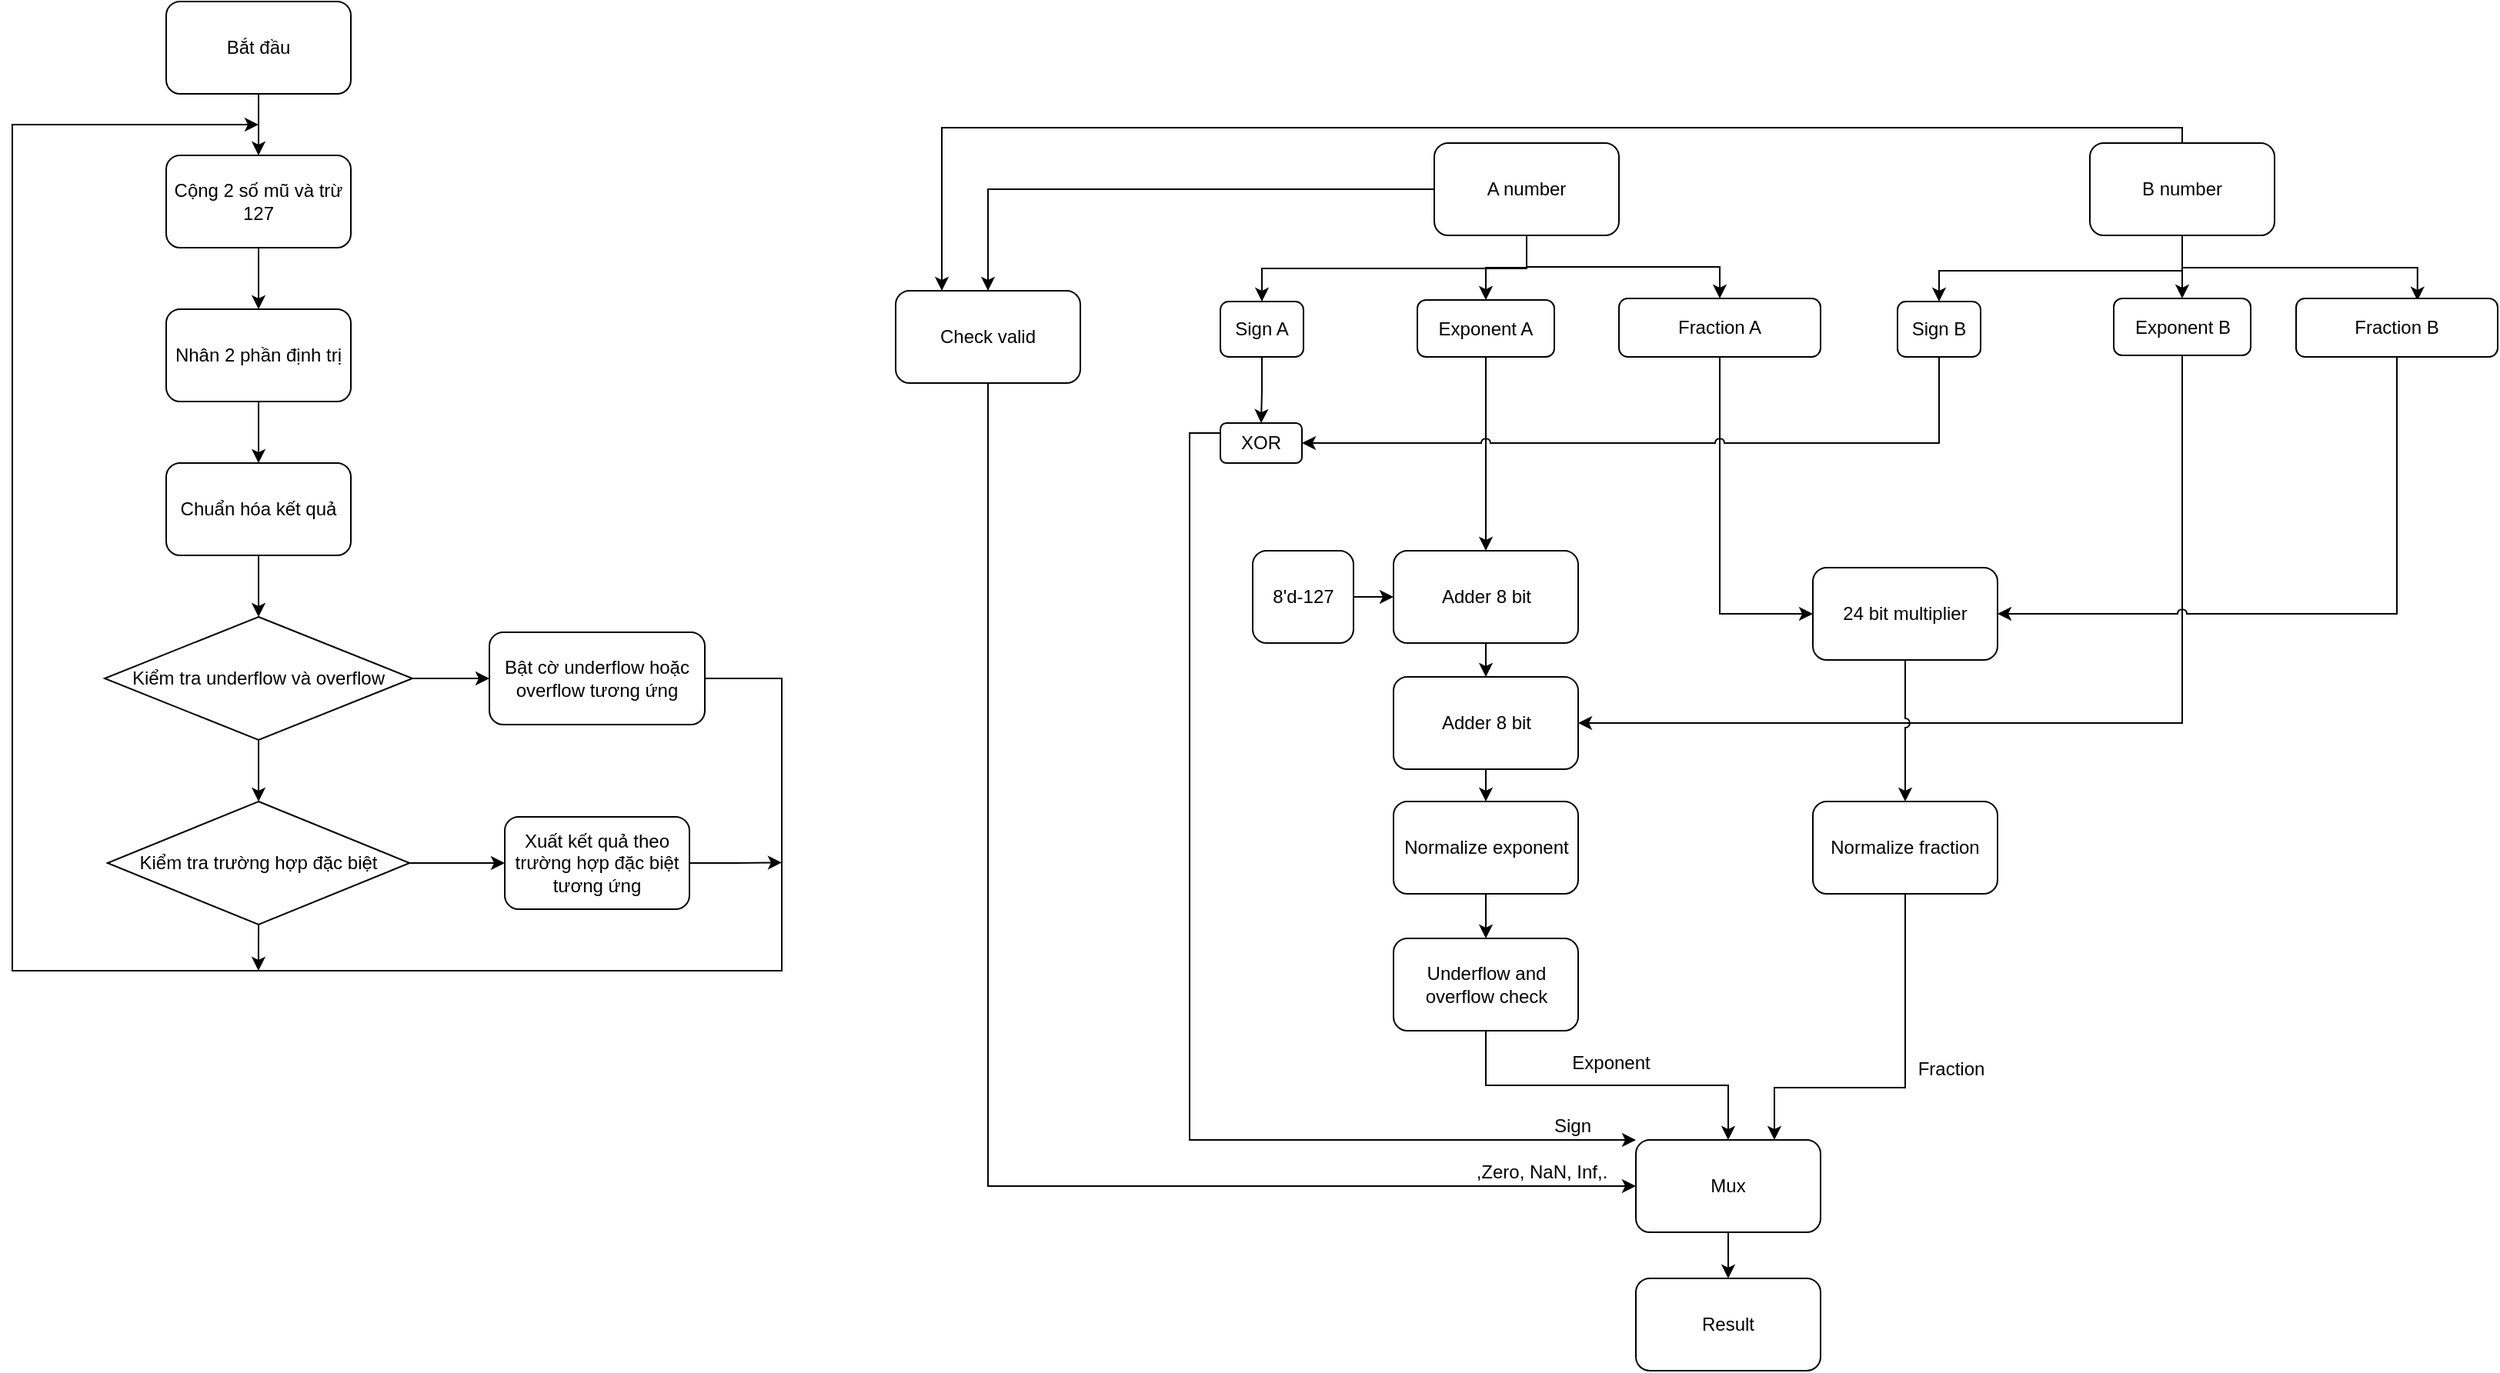 <mxfile version="15.8.6" type="github">
  <diagram id="RJO8PuPAGNzROMasVjRf" name="Page-1">
    <mxGraphModel dx="1662" dy="913" grid="0" gridSize="10" guides="1" tooltips="1" connect="1" arrows="1" fold="1" page="1" pageScale="1" pageWidth="3300" pageHeight="4681" math="0" shadow="0">
      <root>
        <mxCell id="0" />
        <mxCell id="1" parent="0" />
        <mxCell id="YzzIFXypt7FN9Ieh2y_I-5" style="edgeStyle=orthogonalEdgeStyle;rounded=0;orthogonalLoop=1;jettySize=auto;html=1;exitX=0.5;exitY=1;exitDx=0;exitDy=0;entryX=0.5;entryY=0;entryDx=0;entryDy=0;" edge="1" parent="1" source="ltvV7gkaToOBS2ahcZOb-1" target="ltvV7gkaToOBS2ahcZOb-2">
          <mxGeometry relative="1" as="geometry" />
        </mxCell>
        <mxCell id="ltvV7gkaToOBS2ahcZOb-1" value="Bắt đầu" style="rounded=1;whiteSpace=wrap;html=1;" parent="1" vertex="1">
          <mxGeometry x="400" y="140" width="120" height="60" as="geometry" />
        </mxCell>
        <mxCell id="YzzIFXypt7FN9Ieh2y_I-6" style="edgeStyle=orthogonalEdgeStyle;rounded=0;orthogonalLoop=1;jettySize=auto;html=1;exitX=0.5;exitY=1;exitDx=0;exitDy=0;entryX=0.5;entryY=0;entryDx=0;entryDy=0;" edge="1" parent="1" source="ltvV7gkaToOBS2ahcZOb-2" target="ltvV7gkaToOBS2ahcZOb-3">
          <mxGeometry relative="1" as="geometry" />
        </mxCell>
        <mxCell id="ltvV7gkaToOBS2ahcZOb-2" value="Cộng 2 số mũ và trừ 127" style="rounded=1;whiteSpace=wrap;html=1;" parent="1" vertex="1">
          <mxGeometry x="400" y="240" width="120" height="60" as="geometry" />
        </mxCell>
        <mxCell id="YzzIFXypt7FN9Ieh2y_I-7" style="edgeStyle=orthogonalEdgeStyle;rounded=0;orthogonalLoop=1;jettySize=auto;html=1;exitX=0.5;exitY=1;exitDx=0;exitDy=0;entryX=0.5;entryY=0;entryDx=0;entryDy=0;" edge="1" parent="1" source="ltvV7gkaToOBS2ahcZOb-3" target="ltvV7gkaToOBS2ahcZOb-4">
          <mxGeometry relative="1" as="geometry" />
        </mxCell>
        <mxCell id="ltvV7gkaToOBS2ahcZOb-3" value="Nhân 2 phần định trị" style="rounded=1;whiteSpace=wrap;html=1;" parent="1" vertex="1">
          <mxGeometry x="400" y="340" width="120" height="60" as="geometry" />
        </mxCell>
        <mxCell id="YzzIFXypt7FN9Ieh2y_I-8" style="edgeStyle=orthogonalEdgeStyle;rounded=0;orthogonalLoop=1;jettySize=auto;html=1;exitX=0.5;exitY=1;exitDx=0;exitDy=0;" edge="1" parent="1" source="ltvV7gkaToOBS2ahcZOb-4" target="YzzIFXypt7FN9Ieh2y_I-1">
          <mxGeometry relative="1" as="geometry" />
        </mxCell>
        <mxCell id="ltvV7gkaToOBS2ahcZOb-4" value="Chuẩn hóa kết quả&lt;br&gt;" style="rounded=1;whiteSpace=wrap;html=1;" parent="1" vertex="1">
          <mxGeometry x="400" y="440" width="120" height="60" as="geometry" />
        </mxCell>
        <mxCell id="YzzIFXypt7FN9Ieh2y_I-9" style="edgeStyle=orthogonalEdgeStyle;rounded=0;orthogonalLoop=1;jettySize=auto;html=1;exitX=0.5;exitY=1;exitDx=0;exitDy=0;entryX=0.5;entryY=0;entryDx=0;entryDy=0;" edge="1" parent="1" source="YzzIFXypt7FN9Ieh2y_I-1" target="YzzIFXypt7FN9Ieh2y_I-3">
          <mxGeometry relative="1" as="geometry" />
        </mxCell>
        <mxCell id="YzzIFXypt7FN9Ieh2y_I-10" style="edgeStyle=orthogonalEdgeStyle;rounded=0;orthogonalLoop=1;jettySize=auto;html=1;exitX=1;exitY=0.5;exitDx=0;exitDy=0;entryX=0;entryY=0.5;entryDx=0;entryDy=0;" edge="1" parent="1" source="YzzIFXypt7FN9Ieh2y_I-1" target="YzzIFXypt7FN9Ieh2y_I-2">
          <mxGeometry relative="1" as="geometry" />
        </mxCell>
        <mxCell id="YzzIFXypt7FN9Ieh2y_I-1" value="Kiểm tra underflow và overflow" style="rhombus;whiteSpace=wrap;html=1;" vertex="1" parent="1">
          <mxGeometry x="360" y="540" width="200" height="80" as="geometry" />
        </mxCell>
        <mxCell id="YzzIFXypt7FN9Ieh2y_I-2" value="Bật cờ underflow hoặc overflow tương ứng" style="rounded=1;whiteSpace=wrap;html=1;" vertex="1" parent="1">
          <mxGeometry x="610" y="550" width="140" height="60" as="geometry" />
        </mxCell>
        <mxCell id="YzzIFXypt7FN9Ieh2y_I-11" style="edgeStyle=orthogonalEdgeStyle;rounded=0;orthogonalLoop=1;jettySize=auto;html=1;exitX=1;exitY=0.5;exitDx=0;exitDy=0;entryX=0;entryY=0.5;entryDx=0;entryDy=0;" edge="1" parent="1" source="YzzIFXypt7FN9Ieh2y_I-3" target="YzzIFXypt7FN9Ieh2y_I-4">
          <mxGeometry relative="1" as="geometry" />
        </mxCell>
        <mxCell id="YzzIFXypt7FN9Ieh2y_I-17" style="edgeStyle=orthogonalEdgeStyle;rounded=0;orthogonalLoop=1;jettySize=auto;html=1;exitX=0.5;exitY=1;exitDx=0;exitDy=0;" edge="1" parent="1" source="YzzIFXypt7FN9Ieh2y_I-3">
          <mxGeometry relative="1" as="geometry">
            <mxPoint x="459.941" y="770" as="targetPoint" />
          </mxGeometry>
        </mxCell>
        <mxCell id="YzzIFXypt7FN9Ieh2y_I-3" value="&lt;span&gt;Kiểm tra trường hợp đặc biệt&lt;/span&gt;" style="rhombus;whiteSpace=wrap;html=1;" vertex="1" parent="1">
          <mxGeometry x="361.88" y="660" width="196.25" height="80" as="geometry" />
        </mxCell>
        <mxCell id="YzzIFXypt7FN9Ieh2y_I-15" style="edgeStyle=orthogonalEdgeStyle;rounded=0;orthogonalLoop=1;jettySize=auto;html=1;exitX=1;exitY=0.5;exitDx=0;exitDy=0;" edge="1" parent="1" source="YzzIFXypt7FN9Ieh2y_I-4">
          <mxGeometry relative="1" as="geometry">
            <mxPoint x="800" y="699.706" as="targetPoint" />
          </mxGeometry>
        </mxCell>
        <mxCell id="YzzIFXypt7FN9Ieh2y_I-4" value="Xuất kết quả theo trường hợp đặc biệt tương ứng" style="rounded=1;whiteSpace=wrap;html=1;" vertex="1" parent="1">
          <mxGeometry x="620" y="670" width="120" height="60" as="geometry" />
        </mxCell>
        <mxCell id="YzzIFXypt7FN9Ieh2y_I-14" value="" style="endArrow=classic;html=1;rounded=0;exitX=1;exitY=0.5;exitDx=0;exitDy=0;" edge="1" parent="1" source="YzzIFXypt7FN9Ieh2y_I-2">
          <mxGeometry width="50" height="50" relative="1" as="geometry">
            <mxPoint x="780" y="500" as="sourcePoint" />
            <mxPoint x="460" y="220" as="targetPoint" />
            <Array as="points">
              <mxPoint x="800" y="580" />
              <mxPoint x="800" y="770" />
              <mxPoint x="300" y="770" />
              <mxPoint x="300" y="220" />
            </Array>
          </mxGeometry>
        </mxCell>
        <mxCell id="YzzIFXypt7FN9Ieh2y_I-38" style="edgeStyle=orthogonalEdgeStyle;rounded=0;jumpStyle=arc;orthogonalLoop=1;jettySize=auto;html=1;exitX=0;exitY=0.5;exitDx=0;exitDy=0;entryX=0.5;entryY=0;entryDx=0;entryDy=0;" edge="1" parent="1" source="YzzIFXypt7FN9Ieh2y_I-18" target="YzzIFXypt7FN9Ieh2y_I-37">
          <mxGeometry relative="1" as="geometry" />
        </mxCell>
        <mxCell id="YzzIFXypt7FN9Ieh2y_I-46" style="edgeStyle=orthogonalEdgeStyle;rounded=0;jumpStyle=arc;orthogonalLoop=1;jettySize=auto;html=1;exitX=0.5;exitY=1;exitDx=0;exitDy=0;entryX=0.5;entryY=0;entryDx=0;entryDy=0;" edge="1" parent="1" source="YzzIFXypt7FN9Ieh2y_I-18" target="YzzIFXypt7FN9Ieh2y_I-20">
          <mxGeometry relative="1" as="geometry" />
        </mxCell>
        <mxCell id="YzzIFXypt7FN9Ieh2y_I-47" style="edgeStyle=orthogonalEdgeStyle;rounded=0;jumpStyle=arc;orthogonalLoop=1;jettySize=auto;html=1;exitX=0.5;exitY=1;exitDx=0;exitDy=0;" edge="1" parent="1" source="YzzIFXypt7FN9Ieh2y_I-18" target="YzzIFXypt7FN9Ieh2y_I-21">
          <mxGeometry relative="1" as="geometry" />
        </mxCell>
        <mxCell id="YzzIFXypt7FN9Ieh2y_I-48" style="edgeStyle=orthogonalEdgeStyle;rounded=0;jumpStyle=arc;orthogonalLoop=1;jettySize=auto;html=1;exitX=0.5;exitY=1;exitDx=0;exitDy=0;" edge="1" parent="1" source="YzzIFXypt7FN9Ieh2y_I-18" target="YzzIFXypt7FN9Ieh2y_I-22">
          <mxGeometry relative="1" as="geometry" />
        </mxCell>
        <mxCell id="YzzIFXypt7FN9Ieh2y_I-18" value="A number" style="rounded=1;whiteSpace=wrap;html=1;" vertex="1" parent="1">
          <mxGeometry x="1224" y="232" width="120" height="60" as="geometry" />
        </mxCell>
        <mxCell id="YzzIFXypt7FN9Ieh2y_I-40" style="edgeStyle=orthogonalEdgeStyle;rounded=0;jumpStyle=arc;orthogonalLoop=1;jettySize=auto;html=1;exitX=0.5;exitY=0;exitDx=0;exitDy=0;entryX=0.25;entryY=0;entryDx=0;entryDy=0;" edge="1" parent="1" source="YzzIFXypt7FN9Ieh2y_I-19" target="YzzIFXypt7FN9Ieh2y_I-37">
          <mxGeometry relative="1" as="geometry">
            <Array as="points">
              <mxPoint x="1710" y="222" />
              <mxPoint x="904" y="222" />
            </Array>
          </mxGeometry>
        </mxCell>
        <mxCell id="YzzIFXypt7FN9Ieh2y_I-49" style="edgeStyle=orthogonalEdgeStyle;rounded=0;jumpStyle=arc;orthogonalLoop=1;jettySize=auto;html=1;exitX=0.5;exitY=1;exitDx=0;exitDy=0;entryX=0.5;entryY=0;entryDx=0;entryDy=0;" edge="1" parent="1" source="YzzIFXypt7FN9Ieh2y_I-19" target="YzzIFXypt7FN9Ieh2y_I-23">
          <mxGeometry relative="1" as="geometry">
            <Array as="points">
              <mxPoint x="1710" y="315" />
              <mxPoint x="1552" y="315" />
            </Array>
          </mxGeometry>
        </mxCell>
        <mxCell id="YzzIFXypt7FN9Ieh2y_I-51" style="edgeStyle=orthogonalEdgeStyle;rounded=0;jumpStyle=arc;orthogonalLoop=1;jettySize=auto;html=1;exitX=0.5;exitY=1;exitDx=0;exitDy=0;" edge="1" parent="1" source="YzzIFXypt7FN9Ieh2y_I-19" target="YzzIFXypt7FN9Ieh2y_I-24">
          <mxGeometry relative="1" as="geometry" />
        </mxCell>
        <mxCell id="YzzIFXypt7FN9Ieh2y_I-52" style="edgeStyle=orthogonalEdgeStyle;rounded=0;jumpStyle=arc;orthogonalLoop=1;jettySize=auto;html=1;exitX=0.5;exitY=1;exitDx=0;exitDy=0;entryX=0.602;entryY=0.037;entryDx=0;entryDy=0;entryPerimeter=0;" edge="1" parent="1" source="YzzIFXypt7FN9Ieh2y_I-19" target="YzzIFXypt7FN9Ieh2y_I-25">
          <mxGeometry relative="1" as="geometry">
            <Array as="points">
              <mxPoint x="1710" y="313" />
              <mxPoint x="1863" y="313" />
            </Array>
          </mxGeometry>
        </mxCell>
        <mxCell id="YzzIFXypt7FN9Ieh2y_I-19" value="B number" style="rounded=1;whiteSpace=wrap;html=1;" vertex="1" parent="1">
          <mxGeometry x="1650" y="232" width="120" height="60" as="geometry" />
        </mxCell>
        <mxCell id="YzzIFXypt7FN9Ieh2y_I-27" style="edgeStyle=orthogonalEdgeStyle;rounded=0;orthogonalLoop=1;jettySize=auto;html=1;exitX=0.5;exitY=1;exitDx=0;exitDy=0;entryX=0.5;entryY=0;entryDx=0;entryDy=0;" edge="1" parent="1" source="YzzIFXypt7FN9Ieh2y_I-20" target="YzzIFXypt7FN9Ieh2y_I-26">
          <mxGeometry relative="1" as="geometry" />
        </mxCell>
        <mxCell id="YzzIFXypt7FN9Ieh2y_I-20" value="Sign A" style="rounded=1;whiteSpace=wrap;html=1;" vertex="1" parent="1">
          <mxGeometry x="1085" y="335" width="54" height="36" as="geometry" />
        </mxCell>
        <mxCell id="YzzIFXypt7FN9Ieh2y_I-45" style="edgeStyle=orthogonalEdgeStyle;rounded=0;jumpStyle=arc;orthogonalLoop=1;jettySize=auto;html=1;exitX=0.5;exitY=1;exitDx=0;exitDy=0;entryX=0.5;entryY=0;entryDx=0;entryDy=0;" edge="1" parent="1" source="YzzIFXypt7FN9Ieh2y_I-21" target="YzzIFXypt7FN9Ieh2y_I-32">
          <mxGeometry relative="1" as="geometry" />
        </mxCell>
        <mxCell id="YzzIFXypt7FN9Ieh2y_I-21" value="Exponent A" style="rounded=1;whiteSpace=wrap;html=1;" vertex="1" parent="1">
          <mxGeometry x="1213" y="334" width="89" height="37" as="geometry" />
        </mxCell>
        <mxCell id="YzzIFXypt7FN9Ieh2y_I-57" style="edgeStyle=orthogonalEdgeStyle;rounded=0;jumpStyle=arc;orthogonalLoop=1;jettySize=auto;html=1;exitX=0.5;exitY=1;exitDx=0;exitDy=0;entryX=0;entryY=0.5;entryDx=0;entryDy=0;" edge="1" parent="1" source="YzzIFXypt7FN9Ieh2y_I-22" target="YzzIFXypt7FN9Ieh2y_I-56">
          <mxGeometry relative="1" as="geometry" />
        </mxCell>
        <mxCell id="YzzIFXypt7FN9Ieh2y_I-22" value="Fraction A" style="rounded=1;whiteSpace=wrap;html=1;" vertex="1" parent="1">
          <mxGeometry x="1344" y="333" width="131" height="38" as="geometry" />
        </mxCell>
        <mxCell id="YzzIFXypt7FN9Ieh2y_I-28" style="edgeStyle=orthogonalEdgeStyle;rounded=0;orthogonalLoop=1;jettySize=auto;html=1;exitX=0.5;exitY=1;exitDx=0;exitDy=0;entryX=1;entryY=0.5;entryDx=0;entryDy=0;jumpStyle=arc;" edge="1" parent="1" source="YzzIFXypt7FN9Ieh2y_I-23" target="YzzIFXypt7FN9Ieh2y_I-26">
          <mxGeometry relative="1" as="geometry" />
        </mxCell>
        <mxCell id="YzzIFXypt7FN9Ieh2y_I-23" value="Sign B" style="rounded=1;whiteSpace=wrap;html=1;" vertex="1" parent="1">
          <mxGeometry x="1525" y="335" width="54" height="36" as="geometry" />
        </mxCell>
        <mxCell id="YzzIFXypt7FN9Ieh2y_I-55" style="edgeStyle=orthogonalEdgeStyle;rounded=0;jumpStyle=arc;orthogonalLoop=1;jettySize=auto;html=1;exitX=0.5;exitY=1;exitDx=0;exitDy=0;entryX=1;entryY=0.5;entryDx=0;entryDy=0;" edge="1" parent="1" source="YzzIFXypt7FN9Ieh2y_I-24" target="YzzIFXypt7FN9Ieh2y_I-53">
          <mxGeometry relative="1" as="geometry" />
        </mxCell>
        <mxCell id="YzzIFXypt7FN9Ieh2y_I-24" value="Exponent B" style="rounded=1;whiteSpace=wrap;html=1;" vertex="1" parent="1">
          <mxGeometry x="1665.5" y="333" width="89" height="37" as="geometry" />
        </mxCell>
        <mxCell id="YzzIFXypt7FN9Ieh2y_I-58" style="edgeStyle=orthogonalEdgeStyle;rounded=0;jumpStyle=arc;orthogonalLoop=1;jettySize=auto;html=1;exitX=0.5;exitY=1;exitDx=0;exitDy=0;entryX=1;entryY=0.5;entryDx=0;entryDy=0;" edge="1" parent="1" source="YzzIFXypt7FN9Ieh2y_I-25" target="YzzIFXypt7FN9Ieh2y_I-56">
          <mxGeometry relative="1" as="geometry" />
        </mxCell>
        <mxCell id="YzzIFXypt7FN9Ieh2y_I-25" value="Fraction B" style="rounded=1;whiteSpace=wrap;html=1;" vertex="1" parent="1">
          <mxGeometry x="1784" y="333" width="131" height="38" as="geometry" />
        </mxCell>
        <mxCell id="YzzIFXypt7FN9Ieh2y_I-73" style="edgeStyle=orthogonalEdgeStyle;rounded=0;jumpStyle=arc;orthogonalLoop=1;jettySize=auto;html=1;exitX=0;exitY=0.25;exitDx=0;exitDy=0;entryX=0;entryY=0;entryDx=0;entryDy=0;" edge="1" parent="1" source="YzzIFXypt7FN9Ieh2y_I-26" target="YzzIFXypt7FN9Ieh2y_I-68">
          <mxGeometry relative="1" as="geometry">
            <mxPoint x="1037.429" y="852.429" as="targetPoint" />
            <Array as="points">
              <mxPoint x="1065" y="421" />
              <mxPoint x="1065" y="880" />
            </Array>
          </mxGeometry>
        </mxCell>
        <mxCell id="YzzIFXypt7FN9Ieh2y_I-26" value="XOR" style="rounded=1;whiteSpace=wrap;html=1;" vertex="1" parent="1">
          <mxGeometry x="1085" y="414" width="53" height="26" as="geometry" />
        </mxCell>
        <mxCell id="YzzIFXypt7FN9Ieh2y_I-54" style="edgeStyle=orthogonalEdgeStyle;rounded=0;jumpStyle=arc;orthogonalLoop=1;jettySize=auto;html=1;exitX=0.5;exitY=1;exitDx=0;exitDy=0;entryX=0.5;entryY=0;entryDx=0;entryDy=0;" edge="1" parent="1" source="YzzIFXypt7FN9Ieh2y_I-32" target="YzzIFXypt7FN9Ieh2y_I-53">
          <mxGeometry relative="1" as="geometry" />
        </mxCell>
        <mxCell id="YzzIFXypt7FN9Ieh2y_I-32" value="Adder 8 bit" style="rounded=1;whiteSpace=wrap;html=1;" vertex="1" parent="1">
          <mxGeometry x="1197.5" y="497" width="120" height="60" as="geometry" />
        </mxCell>
        <mxCell id="YzzIFXypt7FN9Ieh2y_I-69" style="edgeStyle=orthogonalEdgeStyle;rounded=0;jumpStyle=arc;orthogonalLoop=1;jettySize=auto;html=1;exitX=0.5;exitY=1;exitDx=0;exitDy=0;entryX=0;entryY=0.5;entryDx=0;entryDy=0;" edge="1" parent="1" source="YzzIFXypt7FN9Ieh2y_I-37" target="YzzIFXypt7FN9Ieh2y_I-68">
          <mxGeometry relative="1" as="geometry" />
        </mxCell>
        <mxCell id="YzzIFXypt7FN9Ieh2y_I-37" value="Check valid" style="rounded=1;whiteSpace=wrap;html=1;" vertex="1" parent="1">
          <mxGeometry x="874" y="328" width="120" height="60" as="geometry" />
        </mxCell>
        <mxCell id="YzzIFXypt7FN9Ieh2y_I-43" style="edgeStyle=orthogonalEdgeStyle;rounded=0;jumpStyle=arc;orthogonalLoop=1;jettySize=auto;html=1;exitX=1;exitY=0.5;exitDx=0;exitDy=0;entryX=0;entryY=0.5;entryDx=0;entryDy=0;" edge="1" parent="1" source="YzzIFXypt7FN9Ieh2y_I-42" target="YzzIFXypt7FN9Ieh2y_I-32">
          <mxGeometry relative="1" as="geometry" />
        </mxCell>
        <mxCell id="YzzIFXypt7FN9Ieh2y_I-42" value="8&#39;d-127" style="rounded=1;whiteSpace=wrap;html=1;" vertex="1" parent="1">
          <mxGeometry x="1106" y="497" width="65.5" height="60" as="geometry" />
        </mxCell>
        <mxCell id="YzzIFXypt7FN9Ieh2y_I-65" style="edgeStyle=orthogonalEdgeStyle;rounded=0;jumpStyle=arc;orthogonalLoop=1;jettySize=auto;html=1;exitX=0.5;exitY=1;exitDx=0;exitDy=0;entryX=0.5;entryY=0;entryDx=0;entryDy=0;" edge="1" parent="1" source="YzzIFXypt7FN9Ieh2y_I-53" target="YzzIFXypt7FN9Ieh2y_I-64">
          <mxGeometry relative="1" as="geometry" />
        </mxCell>
        <mxCell id="YzzIFXypt7FN9Ieh2y_I-53" value="Adder 8 bit" style="rounded=1;whiteSpace=wrap;html=1;" vertex="1" parent="1">
          <mxGeometry x="1197.5" y="579" width="120" height="60" as="geometry" />
        </mxCell>
        <mxCell id="YzzIFXypt7FN9Ieh2y_I-60" style="edgeStyle=orthogonalEdgeStyle;rounded=0;jumpStyle=arc;orthogonalLoop=1;jettySize=auto;html=1;exitX=0.5;exitY=1;exitDx=0;exitDy=0;entryX=0.5;entryY=0;entryDx=0;entryDy=0;" edge="1" parent="1" source="YzzIFXypt7FN9Ieh2y_I-56" target="YzzIFXypt7FN9Ieh2y_I-59">
          <mxGeometry relative="1" as="geometry" />
        </mxCell>
        <mxCell id="YzzIFXypt7FN9Ieh2y_I-56" value="24 bit multiplier" style="rounded=1;whiteSpace=wrap;html=1;" vertex="1" parent="1">
          <mxGeometry x="1470" y="508" width="120" height="60" as="geometry" />
        </mxCell>
        <mxCell id="YzzIFXypt7FN9Ieh2y_I-75" style="edgeStyle=orthogonalEdgeStyle;rounded=0;jumpStyle=arc;orthogonalLoop=1;jettySize=auto;html=1;exitX=0.5;exitY=1;exitDx=0;exitDy=0;entryX=0.75;entryY=0;entryDx=0;entryDy=0;" edge="1" parent="1" source="YzzIFXypt7FN9Ieh2y_I-59" target="YzzIFXypt7FN9Ieh2y_I-68">
          <mxGeometry relative="1" as="geometry">
            <Array as="points">
              <mxPoint x="1530" y="846" />
              <mxPoint x="1445" y="846" />
            </Array>
          </mxGeometry>
        </mxCell>
        <mxCell id="YzzIFXypt7FN9Ieh2y_I-59" value="Normalize fraction" style="rounded=1;whiteSpace=wrap;html=1;" vertex="1" parent="1">
          <mxGeometry x="1470" y="660" width="120" height="60" as="geometry" />
        </mxCell>
        <mxCell id="YzzIFXypt7FN9Ieh2y_I-67" style="edgeStyle=orthogonalEdgeStyle;rounded=0;jumpStyle=arc;orthogonalLoop=1;jettySize=auto;html=1;exitX=0.5;exitY=1;exitDx=0;exitDy=0;entryX=0.5;entryY=0;entryDx=0;entryDy=0;" edge="1" parent="1" source="YzzIFXypt7FN9Ieh2y_I-64" target="YzzIFXypt7FN9Ieh2y_I-66">
          <mxGeometry relative="1" as="geometry" />
        </mxCell>
        <mxCell id="YzzIFXypt7FN9Ieh2y_I-64" value="Normalize exponent" style="rounded=1;whiteSpace=wrap;html=1;" vertex="1" parent="1">
          <mxGeometry x="1197.5" y="660" width="120" height="60" as="geometry" />
        </mxCell>
        <mxCell id="YzzIFXypt7FN9Ieh2y_I-74" style="edgeStyle=orthogonalEdgeStyle;rounded=0;jumpStyle=arc;orthogonalLoop=1;jettySize=auto;html=1;exitX=0.5;exitY=1;exitDx=0;exitDy=0;" edge="1" parent="1" source="YzzIFXypt7FN9Ieh2y_I-66" target="YzzIFXypt7FN9Ieh2y_I-68">
          <mxGeometry relative="1" as="geometry" />
        </mxCell>
        <mxCell id="YzzIFXypt7FN9Ieh2y_I-66" value="Underflow and overflow check" style="rounded=1;whiteSpace=wrap;html=1;" vertex="1" parent="1">
          <mxGeometry x="1197.5" y="749" width="120" height="60" as="geometry" />
        </mxCell>
        <mxCell id="YzzIFXypt7FN9Ieh2y_I-81" style="edgeStyle=orthogonalEdgeStyle;rounded=0;jumpStyle=arc;orthogonalLoop=1;jettySize=auto;html=1;exitX=0.5;exitY=1;exitDx=0;exitDy=0;entryX=0.5;entryY=0;entryDx=0;entryDy=0;" edge="1" parent="1" source="YzzIFXypt7FN9Ieh2y_I-68" target="YzzIFXypt7FN9Ieh2y_I-80">
          <mxGeometry relative="1" as="geometry" />
        </mxCell>
        <mxCell id="YzzIFXypt7FN9Ieh2y_I-68" value="Mux" style="rounded=1;whiteSpace=wrap;html=1;" vertex="1" parent="1">
          <mxGeometry x="1355" y="880" width="120" height="60" as="geometry" />
        </mxCell>
        <mxCell id="YzzIFXypt7FN9Ieh2y_I-76" value="Fraction" style="text;html=1;strokeColor=none;fillColor=none;align=center;verticalAlign=middle;whiteSpace=wrap;rounded=0;" vertex="1" parent="1">
          <mxGeometry x="1530" y="819" width="60" height="30" as="geometry" />
        </mxCell>
        <mxCell id="YzzIFXypt7FN9Ieh2y_I-77" value="Exponent" style="text;html=1;strokeColor=none;fillColor=none;align=center;verticalAlign=middle;whiteSpace=wrap;rounded=0;" vertex="1" parent="1">
          <mxGeometry x="1309" y="815" width="60" height="30" as="geometry" />
        </mxCell>
        <mxCell id="YzzIFXypt7FN9Ieh2y_I-78" value="Sign" style="text;html=1;strokeColor=none;fillColor=none;align=center;verticalAlign=middle;whiteSpace=wrap;rounded=0;" vertex="1" parent="1">
          <mxGeometry x="1284" y="856" width="60" height="30" as="geometry" />
        </mxCell>
        <mxCell id="YzzIFXypt7FN9Ieh2y_I-79" value=",Zero, NaN, Inf,." style="text;html=1;strokeColor=none;fillColor=none;align=center;verticalAlign=middle;whiteSpace=wrap;rounded=0;" vertex="1" parent="1">
          <mxGeometry x="1177" y="886" width="234" height="30" as="geometry" />
        </mxCell>
        <mxCell id="YzzIFXypt7FN9Ieh2y_I-80" value="Result" style="rounded=1;whiteSpace=wrap;html=1;" vertex="1" parent="1">
          <mxGeometry x="1355" y="970" width="120" height="60" as="geometry" />
        </mxCell>
      </root>
    </mxGraphModel>
  </diagram>
</mxfile>
